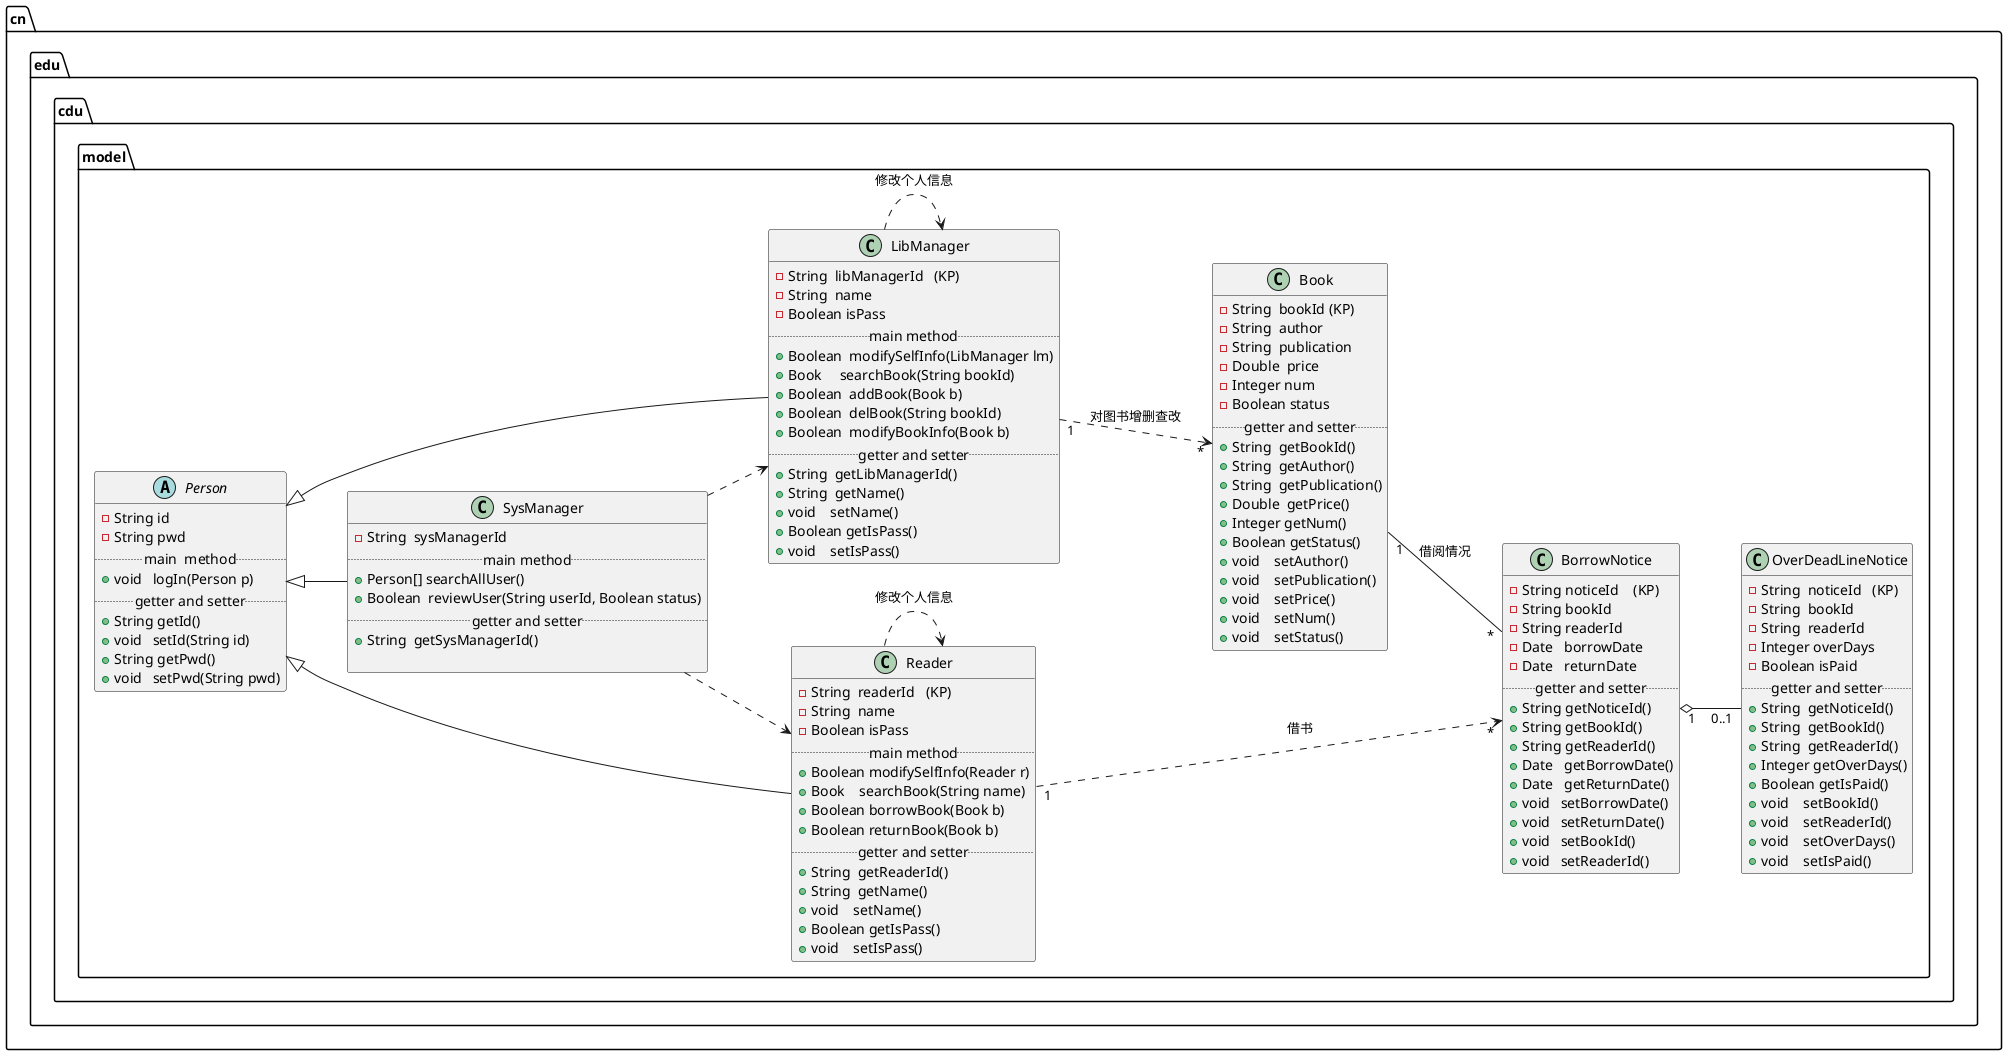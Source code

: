 @startuml
left to right direction
package cn.edu.cdu.model{
    Abstract Person{
        {field}-String id
        -String pwd
        ..main  method..
        +void   logIn(Person p)
        ..getter and setter..
        +String getId()
        +void   setId(String id)
        +String getPwd()
        +void   setPwd(String pwd)
    }
    class Reader {
        {field}-String  readerId   (KP)
        -String  name
        -Boolean isPass
        ..main method..
        +Boolean modifySelfInfo(Reader r)
        +Book    searchBook(String name)
        +Boolean borrowBook(Book b)
        +Boolean returnBook(Book b)
        ..getter and setter..
        +String  getReaderId()
        +String  getName()
        +void    setName()
        +Boolean getIsPass()
        +void    setIsPass()
    }

    class LibManager{
        {field}-String  libManagerId   (KP)
        -String  name
        -Boolean isPass
        ..main method..
        +Boolean  modifySelfInfo(LibManager lm)
        +Book     searchBook(String bookId)
        +Boolean  addBook(Book b)
        +Boolean  delBook(String bookId)
        +Boolean  modifyBookInfo(Book b)
        ..getter and setter..
        +String  getLibManagerId()
        +String  getName()
        +void    setName()
        +Boolean getIsPass()
        +void    setIsPass()
    }

    class SysManager{
        -String  sysManagerId
        ..main method..
        +Person[] searchAllUser()
        +Boolean  reviewUser(String userId, Boolean status)
        ..getter and setter..
        +String  getSysManagerId()

    }

    class Book{
        {field}-String  bookId (KP)
        -String  author
        -String  publication
        -Double  price
        -Integer num
        -Boolean status
        ..getter and setter..
        +String  getBookId()
        +String  getAuthor()
        +String  getPublication()
        +Double  getPrice()
        +Integer getNum()
        +Boolean getStatus()
        +void    setAuthor()
        +void    setPublication()
        +void    setPrice()
        +void    setNum()
        +void    setStatus()
    }

    class BorrowNotice{
        {field}-String noticeId    (KP)
        -String bookId
        -String readerId
        -Date   borrowDate
        -Date   returnDate
        ..getter and setter..
        +String getNoticeId()
        +String getBookId()
        +String getReaderId()
        +Date   getBorrowDate()
        +Date   getReturnDate()
        +void   setBorrowDate()
        +void   setReturnDate()
        +void   setBookId()
        +void   setReaderId()
    }

    class OverDeadLineNotice{
        {field}-String  noticeId   (KP)
        -String  bookId
        -String  readerId
        -Integer overDays
        -Boolean isPaid
        ..getter and setter..
        +String  getNoticeId()
        +String  getBookId()
        +String  getReaderId()
        +Integer getOverDays()
        +Boolean getIsPaid()
        +void    setBookId()
        +void    setReaderId()
        +void    setOverDays()
        +void    setIsPaid()
    }

}


Person <|-- Reader
Person <|-- LibManager
Person <|-- SysManager

Reader ..> Reader : 修改个人信息
LibManager ..> LibManager : 修改个人信息
Reader "1" ..> "*" BorrowNotice : 借书
Book "1" -- "*" BorrowNotice : 借阅情况
LibManager "1" ..> "*" Book : 对图书增删查改
BorrowNotice "1" o-- "0..1" OverDeadLineNotice
SysManager ..> Reader
SysManager ..> LibManager

@enduml